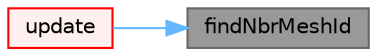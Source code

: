 digraph "findNbrMeshId"
{
 // LATEX_PDF_SIZE
  bgcolor="transparent";
  edge [fontname=Helvetica,fontsize=10,labelfontname=Helvetica,labelfontsize=10];
  node [fontname=Helvetica,fontsize=10,shape=box,height=0.2,width=0.4];
  rankdir="RL";
  Node1 [id="Node000001",label="findNbrMeshId",height=0.2,width=0.4,color="gray40", fillcolor="grey60", style="filled", fontcolor="black",tooltip=" "];
  Node1 -> Node2 [id="edge1_Node000001_Node000002",dir="back",color="steelblue1",style="solid",tooltip=" "];
  Node2 [id="Node000002",label="update",height=0.2,width=0.4,color="red", fillcolor="#FFF0F0", style="filled",URL="$classFoam_1_1lduPrimitiveMeshAssembly.html#aeaa4f80c834d82c4dfa5ce1213948e70",tooltip=" "];
}
